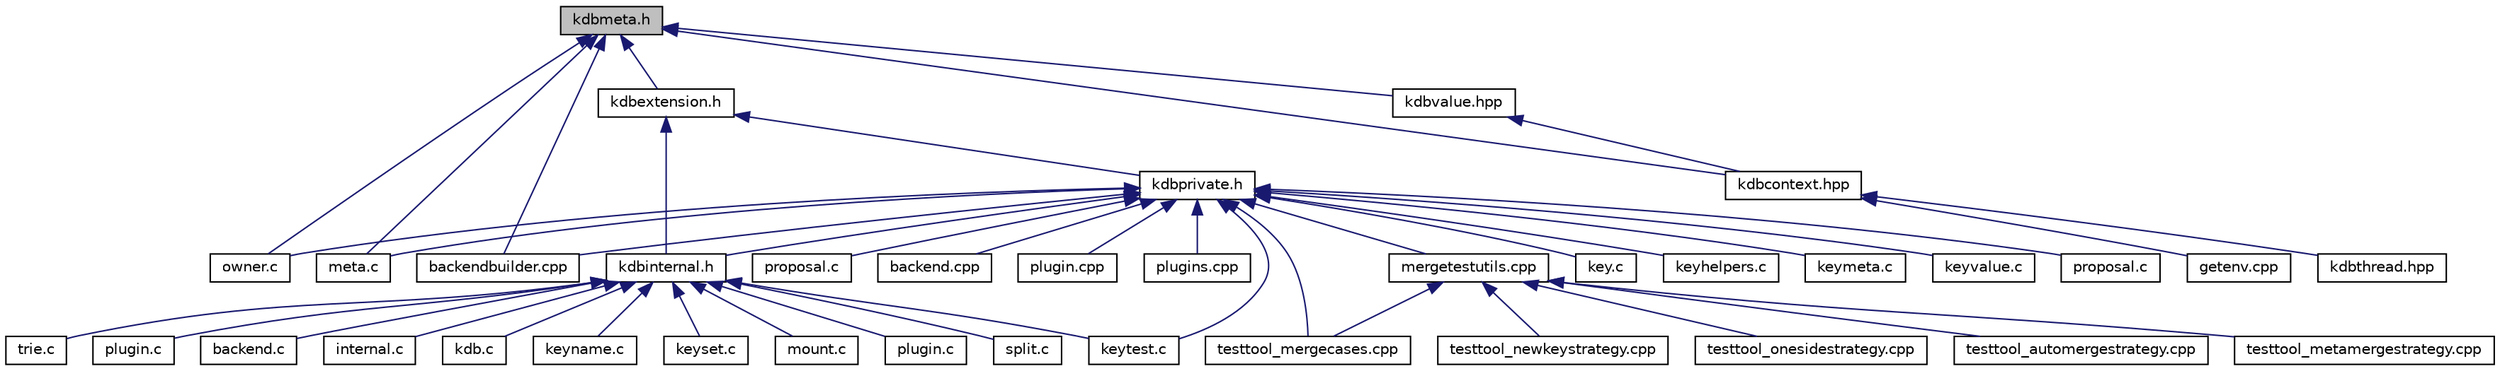 digraph "kdbmeta.h"
{
  edge [fontname="Helvetica",fontsize="10",labelfontname="Helvetica",labelfontsize="10"];
  node [fontname="Helvetica",fontsize="10",shape=record];
  Node1 [label="kdbmeta.h",height=0.2,width=0.4,color="black", fillcolor="grey75", style="filled", fontcolor="black"];
  Node1 -> Node2 [dir="back",color="midnightblue",fontsize="10",style="solid",fontname="Helvetica"];
  Node2 [label="owner.c",height=0.2,width=0.4,color="black", fillcolor="white", style="filled",URL="$owner_8c.html",tooltip="Obsolete owner methods. "];
  Node1 -> Node3 [dir="back",color="midnightblue",fontsize="10",style="solid",fontname="Helvetica"];
  Node3 [label="meta.c",height=0.2,width=0.4,color="black", fillcolor="white", style="filled",URL="$meta_8c.html",tooltip="Methods for meta data manipulation. "];
  Node1 -> Node4 [dir="back",color="midnightblue",fontsize="10",style="solid",fontname="Helvetica"];
  Node4 [label="backendbuilder.cpp",height=0.2,width=0.4,color="black", fillcolor="white", style="filled",URL="$backendbuilder_8cpp.html",tooltip="Implementation of backend builder. "];
  Node1 -> Node5 [dir="back",color="midnightblue",fontsize="10",style="solid",fontname="Helvetica"];
  Node5 [label="kdbextension.h",height=0.2,width=0.4,color="black", fillcolor="white", style="filled",URL="$kdbextension_8h.html",tooltip="Extension functionality. "];
  Node5 -> Node6 [dir="back",color="midnightblue",fontsize="10",style="solid",fontname="Helvetica"];
  Node6 [label="kdbinternal.h",height=0.2,width=0.4,color="black", fillcolor="white", style="filled",URL="$kdbinternal_8h.html",tooltip="Includes most internal header files. "];
  Node6 -> Node7 [dir="back",color="midnightblue",fontsize="10",style="solid",fontname="Helvetica"];
  Node7 [label="backend.c",height=0.2,width=0.4,color="black", fillcolor="white", style="filled",URL="$backend_8c.html",tooltip="Everything related to a backend. "];
  Node6 -> Node8 [dir="back",color="midnightblue",fontsize="10",style="solid",fontname="Helvetica"];
  Node8 [label="internal.c",height=0.2,width=0.4,color="black", fillcolor="white", style="filled",URL="$internal_8c.html",tooltip="Internal methods for Elektra. "];
  Node6 -> Node9 [dir="back",color="midnightblue",fontsize="10",style="solid",fontname="Helvetica"];
  Node9 [label="kdb.c",height=0.2,width=0.4,color="black", fillcolor="white", style="filled",URL="$kdb_8c.html",tooltip="Low level functions for access the Key Database. "];
  Node6 -> Node10 [dir="back",color="midnightblue",fontsize="10",style="solid",fontname="Helvetica"];
  Node10 [label="keyname.c",height=0.2,width=0.4,color="black", fillcolor="white", style="filled",URL="$elektra_2keyname_8c.html",tooltip="Methods for Key name manipulation. "];
  Node6 -> Node11 [dir="back",color="midnightblue",fontsize="10",style="solid",fontname="Helvetica"];
  Node11 [label="keyset.c",height=0.2,width=0.4,color="black", fillcolor="white", style="filled",URL="$keyset_8c.html",tooltip="Methods for key sets. "];
  Node6 -> Node12 [dir="back",color="midnightblue",fontsize="10",style="solid",fontname="Helvetica"];
  Node12 [label="keytest.c",height=0.2,width=0.4,color="black", fillcolor="white", style="filled",URL="$keytest_8c.html",tooltip="Methods for making tests. "];
  Node6 -> Node13 [dir="back",color="midnightblue",fontsize="10",style="solid",fontname="Helvetica"];
  Node13 [label="mount.c",height=0.2,width=0.4,color="black", fillcolor="white", style="filled",URL="$mount_8c.html",tooltip="Interna of mount functionality. "];
  Node6 -> Node14 [dir="back",color="midnightblue",fontsize="10",style="solid",fontname="Helvetica"];
  Node14 [label="plugin.c",height=0.2,width=0.4,color="black", fillcolor="white", style="filled",URL="$elektra_2plugin_8c.html",tooltip="Interna of plugin functionality. "];
  Node6 -> Node15 [dir="back",color="midnightblue",fontsize="10",style="solid",fontname="Helvetica"];
  Node15 [label="split.c",height=0.2,width=0.4,color="black", fillcolor="white", style="filled",URL="$split_8c.html",tooltip="Interna of splitting functionality. "];
  Node6 -> Node16 [dir="back",color="midnightblue",fontsize="10",style="solid",fontname="Helvetica"];
  Node16 [label="trie.c",height=0.2,width=0.4,color="black", fillcolor="white", style="filled",URL="$trie_8c.html",tooltip="Interna of trie functionality. "];
  Node6 -> Node17 [dir="back",color="midnightblue",fontsize="10",style="solid",fontname="Helvetica"];
  Node17 [label="plugin.c",height=0.2,width=0.4,color="black", fillcolor="white", style="filled",URL="$plugin_2plugin_8c.html",tooltip="Access plugin handle. "];
  Node5 -> Node18 [dir="back",color="midnightblue",fontsize="10",style="solid",fontname="Helvetica"];
  Node18 [label="kdbprivate.h",height=0.2,width=0.4,color="black", fillcolor="white", style="filled",URL="$kdbprivate_8h.html",tooltip="Private declarations. "];
  Node18 -> Node19 [dir="back",color="midnightblue",fontsize="10",style="solid",fontname="Helvetica"];
  Node19 [label="key.c",height=0.2,width=0.4,color="black", fillcolor="white", style="filled",URL="$key_8c.html",tooltip="Methods for Key manipulation. "];
  Node18 -> Node20 [dir="back",color="midnightblue",fontsize="10",style="solid",fontname="Helvetica"];
  Node20 [label="keyhelpers.c",height=0.2,width=0.4,color="black", fillcolor="white", style="filled",URL="$keyhelpers_8c.html",tooltip="Helpers for key manipulation. "];
  Node18 -> Node21 [dir="back",color="midnightblue",fontsize="10",style="solid",fontname="Helvetica"];
  Node21 [label="keymeta.c",height=0.2,width=0.4,color="black", fillcolor="white", style="filled",URL="$keymeta_8c.html",tooltip="Methods to do various operations on Key meta data. "];
  Node18 -> Node12 [dir="back",color="midnightblue",fontsize="10",style="solid",fontname="Helvetica"];
  Node18 -> Node22 [dir="back",color="midnightblue",fontsize="10",style="solid",fontname="Helvetica"];
  Node22 [label="keyvalue.c",height=0.2,width=0.4,color="black", fillcolor="white", style="filled",URL="$keyvalue_8c.html",tooltip="Methods for Key value manipulation. "];
  Node18 -> Node2 [dir="back",color="midnightblue",fontsize="10",style="solid",fontname="Helvetica"];
  Node18 -> Node23 [dir="back",color="midnightblue",fontsize="10",style="solid",fontname="Helvetica"];
  Node23 [label="proposal.c",height=0.2,width=0.4,color="black", fillcolor="white", style="filled",URL="$elektra_2proposal_8c.html",tooltip="Implementation of proposed API enhancements. "];
  Node18 -> Node3 [dir="back",color="midnightblue",fontsize="10",style="solid",fontname="Helvetica"];
  Node18 -> Node24 [dir="back",color="midnightblue",fontsize="10",style="solid",fontname="Helvetica"];
  Node24 [label="proposal.c",height=0.2,width=0.4,color="black", fillcolor="white", style="filled",URL="$proposal_2proposal_8c.html",tooltip="Implementation of proposed API enhancements. "];
  Node18 -> Node25 [dir="back",color="midnightblue",fontsize="10",style="solid",fontname="Helvetica"];
  Node25 [label="backend.cpp",height=0.2,width=0.4,color="black", fillcolor="white", style="filled",URL="$src_2backend_8cpp.html",tooltip="Implementation of backend. "];
  Node18 -> Node4 [dir="back",color="midnightblue",fontsize="10",style="solid",fontname="Helvetica"];
  Node18 -> Node26 [dir="back",color="midnightblue",fontsize="10",style="solid",fontname="Helvetica"];
  Node26 [label="plugin.cpp",height=0.2,width=0.4,color="black", fillcolor="white", style="filled",URL="$plugin_8cpp.html",tooltip="Implementation of plugin. "];
  Node18 -> Node27 [dir="back",color="midnightblue",fontsize="10",style="solid",fontname="Helvetica"];
  Node27 [label="plugins.cpp",height=0.2,width=0.4,color="black", fillcolor="white", style="filled",URL="$plugins_8cpp.html",tooltip="Implementation of set/get/error plugins. "];
  Node18 -> Node28 [dir="back",color="midnightblue",fontsize="10",style="solid",fontname="Helvetica"];
  Node28 [label="mergetestutils.cpp",height=0.2,width=0.4,color="black", fillcolor="white", style="filled",URL="$mergetestutils_8cpp.html",tooltip="Implements a helper class for merge related tests. "];
  Node28 -> Node29 [dir="back",color="midnightblue",fontsize="10",style="solid",fontname="Helvetica"];
  Node29 [label="testtool_automergestrategy.cpp",height=0.2,width=0.4,color="black", fillcolor="white", style="filled",URL="$testtool__automergestrategy_8cpp.html",tooltip="Tests for the AutoMergeStrategy. "];
  Node28 -> Node30 [dir="back",color="midnightblue",fontsize="10",style="solid",fontname="Helvetica"];
  Node30 [label="testtool_mergecases.cpp",height=0.2,width=0.4,color="black", fillcolor="white", style="filled",URL="$testtool__mergecases_8cpp.html",tooltip="Tests for the ThreeWayMerge. "];
  Node28 -> Node31 [dir="back",color="midnightblue",fontsize="10",style="solid",fontname="Helvetica"];
  Node31 [label="testtool_metamergestrategy.cpp",height=0.2,width=0.4,color="black", fillcolor="white", style="filled",URL="$testtool__metamergestrategy_8cpp.html",tooltip="Tests for the MetaMergeStrategy. "];
  Node28 -> Node32 [dir="back",color="midnightblue",fontsize="10",style="solid",fontname="Helvetica"];
  Node32 [label="testtool_newkeystrategy.cpp",height=0.2,width=0.4,color="black", fillcolor="white", style="filled",URL="$testtool__newkeystrategy_8cpp.html",tooltip="Tests for the NewKeyStrategy. "];
  Node28 -> Node33 [dir="back",color="midnightblue",fontsize="10",style="solid",fontname="Helvetica"];
  Node33 [label="testtool_onesidestrategy.cpp",height=0.2,width=0.4,color="black", fillcolor="white", style="filled",URL="$testtool__onesidestrategy_8cpp.html",tooltip="Tests for the OneSideStrategy. "];
  Node18 -> Node30 [dir="back",color="midnightblue",fontsize="10",style="solid",fontname="Helvetica"];
  Node18 -> Node6 [dir="back",color="midnightblue",fontsize="10",style="solid",fontname="Helvetica"];
  Node1 -> Node34 [dir="back",color="midnightblue",fontsize="10",style="solid",fontname="Helvetica"];
  Node34 [label="kdbcontext.hpp",height=0.2,width=0.4,color="black", fillcolor="white", style="filled",URL="$kdbcontext_8hpp.html"];
  Node34 -> Node35 [dir="back",color="midnightblue",fontsize="10",style="solid",fontname="Helvetica"];
  Node35 [label="getenv.cpp",height=0.2,width=0.4,color="black", fillcolor="white", style="filled",URL="$getenv_8cpp.html",tooltip="Source for the getenv library. "];
  Node34 -> Node36 [dir="back",color="midnightblue",fontsize="10",style="solid",fontname="Helvetica"];
  Node36 [label="kdbthread.hpp",height=0.2,width=0.4,color="black", fillcolor="white", style="filled",URL="$kdbthread_8hpp.html"];
  Node1 -> Node37 [dir="back",color="midnightblue",fontsize="10",style="solid",fontname="Helvetica"];
  Node37 [label="kdbvalue.hpp",height=0.2,width=0.4,color="black", fillcolor="white", style="filled",URL="$kdbvalue_8hpp.html"];
  Node37 -> Node34 [dir="back",color="midnightblue",fontsize="10",style="solid",fontname="Helvetica"];
}
